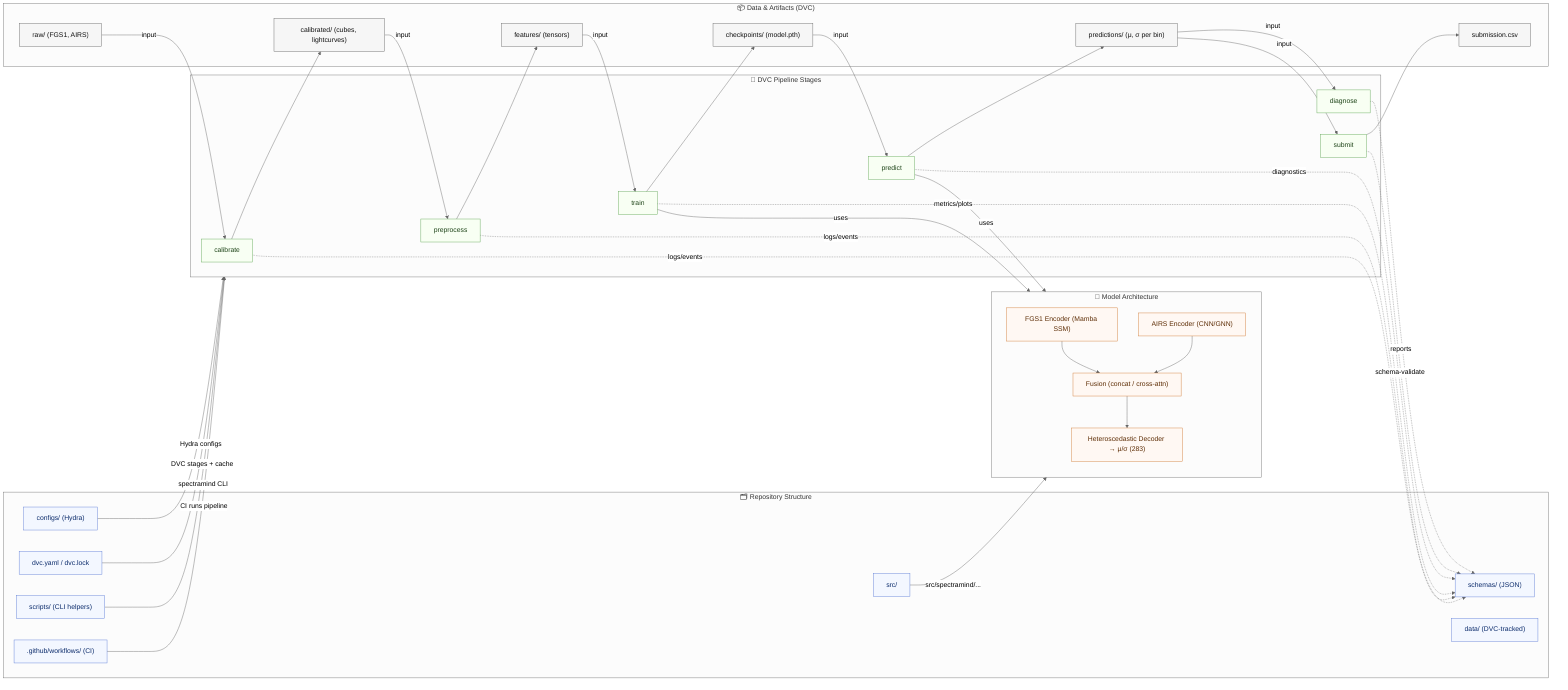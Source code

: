 %%{init: {'theme': 'neutral', 'flowchart': {'curve': 'basis'}}}%%
flowchart LR

%% =========================
%% LAYER 1 — REPOSITORY
%% =========================
subgraph REPO["🗂️ Repository Structure"]
  direction TB
  R1["src/"]:::repo
  R2["configs/ (Hydra)"]:::repo
  R3["schemas/ (JSON)"]:::repo
  R4["data/ (DVC-tracked)"]:::repo
  R5["dvc.yaml / dvc.lock"]:::repo
  R6["scripts/ (CLI helpers)"]:::repo
  R7[".github/workflows/ (CI)"]:::repo
end

%% =========================
%% LAYER 2 — PIPELINE (DVC)
%% =========================
subgraph PIPE["🔁 DVC Pipeline Stages"]
  direction LR
  P0["calibrate"]:::stage
  P1["preprocess"]:::stage
  P2["train"]:::stage
  P3["predict"]:::stage
  P4["diagnose"]:::stage
  P5["submit"]:::stage
end

%% =========================
%% LAYER 3 — MODEL
%% =========================
subgraph MODEL["🧠 Model Architecture"]
  direction TB
  M0["FGS1 Encoder (Mamba SSM)"]:::model
  M1["AIRS Encoder (CNN/GNN)"]:::model
  M2["Fusion (concat / cross-attn)"]:::model
  M3["Heteroscedastic Decoder → μ/σ (283)"]:::model
  M0 --> M2
  M1 --> M2
  M2 --> M3
end

%% =========================
%% LAYER 4 — ARTIFACTS
%% =========================
subgraph ART["📦 Data & Artifacts (DVC)"]
  direction TB
  A0["raw/ (FGS1, AIRS)"]:::data
  A1["calibrated/ (cubes, lightcurves)"]:::data
  A2["features/ (tensors)"]:::data
  A3["checkpoints/ (model.pth)"]:::data
  A4["predictions/ (μ, σ per bin)"]:::data
  A5["submission.csv"]:::data
end

%% =========================
%% WIRING — FLOW & CONTROL
%% =========================
%% Repo → Pipeline control
R2 -->|Hydra configs| PIPE
R5 -->|DVC stages + cache| PIPE
R6 -->|spectramind CLI| PIPE
R7 -->|CI runs pipeline| PIPE

%% Data lineage through pipeline
A0 -->|input| P0 --> A1
A1 -->|input| P1 --> A2
A2 -->|input| P2 --> A3
A3 -->|input| P3 --> A4
A4 -->|input| P4
A4 -->|input| P5 --> A5

%% Model dependencies
R1 -->|src/spectramind/...| MODEL
P2 -->|uses| MODEL
P3 -->|uses| MODEL

%% Pipeline ↔ Artifacts (explicit)
P0 -. logs/events .-> R3
P1 -. logs/events .-> R3
P2 -. metrics/plots .-> R3
P3 -. diagnostics .-> R3
P4 -. reports .-> R3
P5 -. schema-validate .-> R3

%% Styles
classDef repo fill:#f3f7ff,stroke:#5b7bd5,stroke-width:1px,color:#0b2b6b;
classDef stage fill:#f8fff3,stroke:#60a654,stroke-width:1px,color:#1e4418;
classDef model fill:#fff8f3,stroke:#d07a35,stroke-width:1px,color:#5e2e06;
classDef data fill:#f6f6f6,stroke:#666,stroke-width:1px,color:#111;